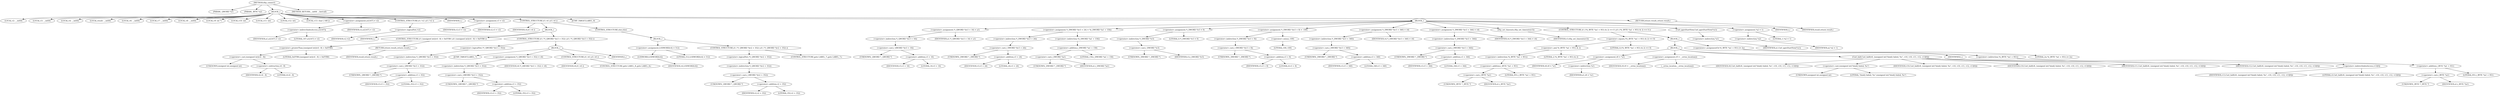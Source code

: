 digraph tftp_connect {  
"1000113" [label = "(METHOD,tftp_connect)" ]
"1000114" [label = "(PARAM,_QWORD *a1)" ]
"1000115" [label = "(PARAM,_BYTE *a2)" ]
"1000116" [label = "(BLOCK,,)" ]
"1000117" [label = "(LOCAL,v2: __int64)" ]
"1000118" [label = "(LOCAL,v3: __int64)" ]
"1000119" [label = "(LOCAL,v4: __int64)" ]
"1000120" [label = "(LOCAL,result: __int64)" ]
"1000121" [label = "(LOCAL,v6: __int64)" ]
"1000122" [label = "(LOCAL,v7: __int64)" ]
"1000123" [label = "(LOCAL,v8: __int64)" ]
"1000124" [label = "(LOCAL,v9: int *)" ]
"1000125" [label = "(LOCAL,v10: int)" ]
"1000126" [label = "(LOCAL,v11: int)" ]
"1000127" [label = "(LOCAL,v12: int)" ]
"1000128" [label = "(LOCAL,v13: char [ 168 ])" ]
"1000129" [label = "(<operator>.assignment,a1[167] = v2)" ]
"1000130" [label = "(<operator>.indirectIndexAccess,a1[167])" ]
"1000131" [label = "(IDENTIFIER,a1,a1[167] = v2)" ]
"1000132" [label = "(LITERAL,167,a1[167] = v2)" ]
"1000133" [label = "(IDENTIFIER,v2,a1[167] = v2)" ]
"1000134" [label = "(CONTROL_STRUCTURE,if ( !v2 ),if ( !v2 ))" ]
"1000135" [label = "(<operator>.logicalNot,!v2)" ]
"1000136" [label = "(IDENTIFIER,v2,!v2)" ]
"1000137" [label = "(IDENTIFIER,L,)" ]
"1000138" [label = "(<operator>.assignment,v3 = v2)" ]
"1000139" [label = "(IDENTIFIER,v3,v3 = v2)" ]
"1000140" [label = "(IDENTIFIER,v2,v3 = v2)" ]
"1000141" [label = "(CONTROL_STRUCTURE,if ( v4 ),if ( v4 ))" ]
"1000142" [label = "(IDENTIFIER,v4,if ( v4 ))" ]
"1000143" [label = "(BLOCK,,)" ]
"1000144" [label = "(IDENTIFIER,L,)" ]
"1000145" [label = "(CONTROL_STRUCTURE,if ( (unsigned int)(v4 - 8) > 0xFFB0 ),if ( (unsigned int)(v4 - 8) > 0xFFB0 ))" ]
"1000146" [label = "(<operator>.greaterThan,(unsigned int)(v4 - 8) > 0xFFB0)" ]
"1000147" [label = "(<operator>.cast,(unsigned int)(v4 - 8))" ]
"1000148" [label = "(UNKNOWN,unsigned int,unsigned int)" ]
"1000149" [label = "(<operator>.subtraction,v4 - 8)" ]
"1000150" [label = "(IDENTIFIER,v4,v4 - 8)" ]
"1000151" [label = "(LITERAL,8,v4 - 8)" ]
"1000152" [label = "(LITERAL,0xFFB0,(unsigned int)(v4 - 8) > 0xFFB0)" ]
"1000153" [label = "(RETURN,return result;,return result;)" ]
"1000154" [label = "(IDENTIFIER,result,return result;)" ]
"1000155" [label = "(CONTROL_STRUCTURE,if ( !*(_QWORD *)(v3 + 352) ),if ( !*(_QWORD *)(v3 + 352) ))" ]
"1000156" [label = "(<operator>.logicalNot,!*(_QWORD *)(v3 + 352))" ]
"1000157" [label = "(<operator>.indirection,*(_QWORD *)(v3 + 352))" ]
"1000158" [label = "(<operator>.cast,(_QWORD *)(v3 + 352))" ]
"1000159" [label = "(UNKNOWN,_QWORD *,_QWORD *)" ]
"1000160" [label = "(<operator>.addition,v3 + 352)" ]
"1000161" [label = "(IDENTIFIER,v3,v3 + 352)" ]
"1000162" [label = "(LITERAL,352,v3 + 352)" ]
"1000163" [label = "(BLOCK,,)" ]
"1000164" [label = "(JUMP_TARGET,LABEL_7)" ]
"1000165" [label = "(<operator>.assignment,*(_QWORD *)(v3 + 352) = v6)" ]
"1000166" [label = "(<operator>.indirection,*(_QWORD *)(v3 + 352))" ]
"1000167" [label = "(<operator>.cast,(_QWORD *)(v3 + 352))" ]
"1000168" [label = "(UNKNOWN,_QWORD *,_QWORD *)" ]
"1000169" [label = "(<operator>.addition,v3 + 352)" ]
"1000170" [label = "(IDENTIFIER,v3,v3 + 352)" ]
"1000171" [label = "(LITERAL,352,v3 + 352)" ]
"1000172" [label = "(IDENTIFIER,v6,*(_QWORD *)(v3 + 352) = v6)" ]
"1000173" [label = "(CONTROL_STRUCTURE,if ( v6 ),if ( v6 ))" ]
"1000174" [label = "(IDENTIFIER,v6,if ( v6 ))" ]
"1000175" [label = "(CONTROL_STRUCTURE,goto LABEL_8;,goto LABEL_8;)" ]
"1000176" [label = "(IDENTIFIER,L,)" ]
"1000177" [label = "(CONTROL_STRUCTURE,else,else)" ]
"1000178" [label = "(BLOCK,,)" ]
"1000179" [label = "(<operator>.assignment,LODWORD(v4) = 512)" ]
"1000180" [label = "(LODWORD,LODWORD(v4))" ]
"1000181" [label = "(IDENTIFIER,v4,LODWORD(v4))" ]
"1000182" [label = "(LITERAL,512,LODWORD(v4) = 512)" ]
"1000183" [label = "(CONTROL_STRUCTURE,if ( !*(_QWORD *)(v2 + 352) ),if ( !*(_QWORD *)(v2 + 352) ))" ]
"1000184" [label = "(<operator>.logicalNot,!*(_QWORD *)(v2 + 352))" ]
"1000185" [label = "(<operator>.indirection,*(_QWORD *)(v2 + 352))" ]
"1000186" [label = "(<operator>.cast,(_QWORD *)(v2 + 352))" ]
"1000187" [label = "(UNKNOWN,_QWORD *,_QWORD *)" ]
"1000188" [label = "(<operator>.addition,v2 + 352)" ]
"1000189" [label = "(IDENTIFIER,v2,v2 + 352)" ]
"1000190" [label = "(LITERAL,352,v2 + 352)" ]
"1000191" [label = "(CONTROL_STRUCTURE,goto LABEL_7;,goto LABEL_7;)" ]
"1000192" [label = "(JUMP_TARGET,LABEL_8)" ]
"1000193" [label = "(BLOCK,,)" ]
"1000194" [label = "(<operator>.assignment,*(_QWORD *)(v3 + 16) = a1)" ]
"1000195" [label = "(<operator>.indirection,*(_QWORD *)(v3 + 16))" ]
"1000196" [label = "(<operator>.cast,(_QWORD *)(v3 + 16))" ]
"1000197" [label = "(UNKNOWN,_QWORD *,_QWORD *)" ]
"1000198" [label = "(<operator>.addition,v3 + 16)" ]
"1000199" [label = "(IDENTIFIER,v3,v3 + 16)" ]
"1000200" [label = "(LITERAL,16,v3 + 16)" ]
"1000201" [label = "(IDENTIFIER,a1,*(_QWORD *)(v3 + 16) = a1)" ]
"1000202" [label = "(<operator>.assignment,*(_DWORD *)(v3 + 24) = *((_DWORD *)a1 + 156))" ]
"1000203" [label = "(<operator>.indirection,*(_DWORD *)(v3 + 24))" ]
"1000204" [label = "(<operator>.cast,(_DWORD *)(v3 + 24))" ]
"1000205" [label = "(UNKNOWN,_DWORD *,_DWORD *)" ]
"1000206" [label = "(<operator>.addition,v3 + 24)" ]
"1000207" [label = "(IDENTIFIER,v3,v3 + 24)" ]
"1000208" [label = "(LITERAL,24,v3 + 24)" ]
"1000209" [label = "(<operator>.indirection,*((_DWORD *)a1 + 156))" ]
"1000210" [label = "(<operator>.addition,(_DWORD *)a1 + 156)" ]
"1000211" [label = "(<operator>.cast,(_DWORD *)a1)" ]
"1000212" [label = "(UNKNOWN,_DWORD *,_DWORD *)" ]
"1000213" [label = "(IDENTIFIER,a1,(_DWORD *)a1)" ]
"1000214" [label = "(LITERAL,156,(_DWORD *)a1 + 156)" ]
"1000215" [label = "(<operator>.assignment,*(_DWORD *)v3 = 0)" ]
"1000216" [label = "(<operator>.indirection,*(_DWORD *)v3)" ]
"1000217" [label = "(<operator>.cast,(_DWORD *)v3)" ]
"1000218" [label = "(UNKNOWN,_DWORD *,_DWORD *)" ]
"1000219" [label = "(IDENTIFIER,v3,(_DWORD *)v3)" ]
"1000220" [label = "(LITERAL,0,*(_DWORD *)v3 = 0)" ]
"1000221" [label = "(<operator>.assignment,*(_DWORD *)(v3 + 8) = -100)" ]
"1000222" [label = "(<operator>.indirection,*(_DWORD *)(v3 + 8))" ]
"1000223" [label = "(<operator>.cast,(_DWORD *)(v3 + 8))" ]
"1000224" [label = "(UNKNOWN,_DWORD *,_DWORD *)" ]
"1000225" [label = "(<operator>.addition,v3 + 8)" ]
"1000226" [label = "(IDENTIFIER,v3,v3 + 8)" ]
"1000227" [label = "(LITERAL,8,v3 + 8)" ]
"1000228" [label = "(<operator>.minus,-100)" ]
"1000229" [label = "(LITERAL,100,-100)" ]
"1000230" [label = "(<operator>.assignment,*(_DWORD *)(v3 + 340) = v4)" ]
"1000231" [label = "(<operator>.indirection,*(_DWORD *)(v3 + 340))" ]
"1000232" [label = "(<operator>.cast,(_DWORD *)(v3 + 340))" ]
"1000233" [label = "(UNKNOWN,_DWORD *,_DWORD *)" ]
"1000234" [label = "(<operator>.addition,v3 + 340)" ]
"1000235" [label = "(IDENTIFIER,v3,v3 + 340)" ]
"1000236" [label = "(LITERAL,340,v3 + 340)" ]
"1000237" [label = "(IDENTIFIER,v4,*(_DWORD *)(v3 + 340) = v4)" ]
"1000238" [label = "(<operator>.assignment,*(_DWORD *)(v3 + 344) = v4)" ]
"1000239" [label = "(<operator>.indirection,*(_DWORD *)(v3 + 344))" ]
"1000240" [label = "(<operator>.cast,(_DWORD *)(v3 + 344))" ]
"1000241" [label = "(UNKNOWN,_DWORD *,_DWORD *)" ]
"1000242" [label = "(<operator>.addition,v3 + 344)" ]
"1000243" [label = "(IDENTIFIER,v3,v3 + 344)" ]
"1000244" [label = "(LITERAL,344,v3 + 344)" ]
"1000245" [label = "(IDENTIFIER,v4,*(_DWORD *)(v3 + 344) = v4)" ]
"1000246" [label = "(tftp_set_timeouts,tftp_set_timeouts(v3))" ]
"1000247" [label = "(IDENTIFIER,v3,tftp_set_timeouts(v3))" ]
"1000248" [label = "(CONTROL_STRUCTURE,if ( (*((_BYTE *)a1 + 951) & 2) == 0 ),if ( (*((_BYTE *)a1 + 951) & 2) == 0 ))" ]
"1000249" [label = "(<operator>.equals,(*((_BYTE *)a1 + 951) & 2) == 0)" ]
"1000250" [label = "(<operator>.and,*((_BYTE *)a1 + 951) & 2)" ]
"1000251" [label = "(<operator>.indirection,*((_BYTE *)a1 + 951))" ]
"1000252" [label = "(<operator>.addition,(_BYTE *)a1 + 951)" ]
"1000253" [label = "(<operator>.cast,(_BYTE *)a1)" ]
"1000254" [label = "(UNKNOWN,_BYTE *,_BYTE *)" ]
"1000255" [label = "(IDENTIFIER,a1,(_BYTE *)a1)" ]
"1000256" [label = "(LITERAL,951,(_BYTE *)a1 + 951)" ]
"1000257" [label = "(LITERAL,2,*((_BYTE *)a1 + 951) & 2)" ]
"1000258" [label = "(LITERAL,0,(*((_BYTE *)a1 + 951) & 2) == 0)" ]
"1000259" [label = "(BLOCK,,)" ]
"1000260" [label = "(BLOCK,,)" ]
"1000261" [label = "(<operator>.assignment,v8 = *a1)" ]
"1000262" [label = "(IDENTIFIER,v8,v8 = *a1)" ]
"1000263" [label = "(<operator>.indirection,*a1)" ]
"1000264" [label = "(IDENTIFIER,a1,v8 = *a1)" ]
"1000265" [label = "(<operator>.assignment,v9 = __errno_location())" ]
"1000266" [label = "(IDENTIFIER,v9,v9 = __errno_location())" ]
"1000267" [label = "(__errno_location,__errno_location())" ]
"1000268" [label = "(Curl_failf,Curl_failf(v8, (unsigned int)\"bind() failed; %s\", v10, v10, v11, v12, v13[0]))" ]
"1000269" [label = "(IDENTIFIER,v8,Curl_failf(v8, (unsigned int)\"bind() failed; %s\", v10, v10, v11, v12, v13[0]))" ]
"1000270" [label = "(<operator>.cast,(unsigned int)\"bind() failed; %s\")" ]
"1000271" [label = "(UNKNOWN,unsigned int,unsigned int)" ]
"1000272" [label = "(LITERAL,\"bind() failed; %s\",(unsigned int)\"bind() failed; %s\")" ]
"1000273" [label = "(IDENTIFIER,v10,Curl_failf(v8, (unsigned int)\"bind() failed; %s\", v10, v10, v11, v12, v13[0]))" ]
"1000274" [label = "(IDENTIFIER,v10,Curl_failf(v8, (unsigned int)\"bind() failed; %s\", v10, v10, v11, v12, v13[0]))" ]
"1000275" [label = "(IDENTIFIER,v11,Curl_failf(v8, (unsigned int)\"bind() failed; %s\", v10, v10, v11, v12, v13[0]))" ]
"1000276" [label = "(IDENTIFIER,v12,Curl_failf(v8, (unsigned int)\"bind() failed; %s\", v10, v10, v11, v12, v13[0]))" ]
"1000277" [label = "(<operator>.indirectIndexAccess,v13[0])" ]
"1000278" [label = "(IDENTIFIER,v13,Curl_failf(v8, (unsigned int)\"bind() failed; %s\", v10, v10, v11, v12, v13[0]))" ]
"1000279" [label = "(LITERAL,0,Curl_failf(v8, (unsigned int)\"bind() failed; %s\", v10, v10, v11, v12, v13[0]))" ]
"1000280" [label = "(IDENTIFIER,L,)" ]
"1000281" [label = "(<operators>.assignmentOr,*((_BYTE *)a1 + 951) |= 2u)" ]
"1000282" [label = "(<operator>.indirection,*((_BYTE *)a1 + 951))" ]
"1000283" [label = "(<operator>.addition,(_BYTE *)a1 + 951)" ]
"1000284" [label = "(<operator>.cast,(_BYTE *)a1)" ]
"1000285" [label = "(UNKNOWN,_BYTE *,_BYTE *)" ]
"1000286" [label = "(IDENTIFIER,a1,(_BYTE *)a1)" ]
"1000287" [label = "(LITERAL,951,(_BYTE *)a1 + 951)" ]
"1000288" [label = "(LITERAL,2u,*((_BYTE *)a1 + 951) |= 2u)" ]
"1000289" [label = "(Curl_pgrsStartNow,Curl_pgrsStartNow(*a1))" ]
"1000290" [label = "(<operator>.indirection,*a1)" ]
"1000291" [label = "(IDENTIFIER,a1,Curl_pgrsStartNow(*a1))" ]
"1000292" [label = "(<operator>.assignment,*a2 = 1)" ]
"1000293" [label = "(<operator>.indirection,*a2)" ]
"1000294" [label = "(IDENTIFIER,a2,*a2 = 1)" ]
"1000295" [label = "(LITERAL,1,*a2 = 1)" ]
"1000296" [label = "(IDENTIFIER,L,)" ]
"1000297" [label = "(RETURN,return result;,return result;)" ]
"1000298" [label = "(IDENTIFIER,result,return result;)" ]
"1000299" [label = "(METHOD_RETURN,__int64 __fastcall)" ]
  "1000113" -> "1000114" 
  "1000113" -> "1000115" 
  "1000113" -> "1000116" 
  "1000113" -> "1000299" 
  "1000116" -> "1000117" 
  "1000116" -> "1000118" 
  "1000116" -> "1000119" 
  "1000116" -> "1000120" 
  "1000116" -> "1000121" 
  "1000116" -> "1000122" 
  "1000116" -> "1000123" 
  "1000116" -> "1000124" 
  "1000116" -> "1000125" 
  "1000116" -> "1000126" 
  "1000116" -> "1000127" 
  "1000116" -> "1000128" 
  "1000116" -> "1000129" 
  "1000116" -> "1000134" 
  "1000116" -> "1000137" 
  "1000116" -> "1000138" 
  "1000116" -> "1000141" 
  "1000116" -> "1000192" 
  "1000116" -> "1000193" 
  "1000116" -> "1000297" 
  "1000129" -> "1000130" 
  "1000129" -> "1000133" 
  "1000130" -> "1000131" 
  "1000130" -> "1000132" 
  "1000134" -> "1000135" 
  "1000135" -> "1000136" 
  "1000138" -> "1000139" 
  "1000138" -> "1000140" 
  "1000141" -> "1000142" 
  "1000141" -> "1000143" 
  "1000141" -> "1000177" 
  "1000143" -> "1000144" 
  "1000143" -> "1000145" 
  "1000143" -> "1000155" 
  "1000145" -> "1000146" 
  "1000145" -> "1000153" 
  "1000146" -> "1000147" 
  "1000146" -> "1000152" 
  "1000147" -> "1000148" 
  "1000147" -> "1000149" 
  "1000149" -> "1000150" 
  "1000149" -> "1000151" 
  "1000153" -> "1000154" 
  "1000155" -> "1000156" 
  "1000155" -> "1000163" 
  "1000156" -> "1000157" 
  "1000157" -> "1000158" 
  "1000158" -> "1000159" 
  "1000158" -> "1000160" 
  "1000160" -> "1000161" 
  "1000160" -> "1000162" 
  "1000163" -> "1000164" 
  "1000163" -> "1000165" 
  "1000163" -> "1000173" 
  "1000163" -> "1000176" 
  "1000165" -> "1000166" 
  "1000165" -> "1000172" 
  "1000166" -> "1000167" 
  "1000167" -> "1000168" 
  "1000167" -> "1000169" 
  "1000169" -> "1000170" 
  "1000169" -> "1000171" 
  "1000173" -> "1000174" 
  "1000173" -> "1000175" 
  "1000177" -> "1000178" 
  "1000178" -> "1000179" 
  "1000178" -> "1000183" 
  "1000179" -> "1000180" 
  "1000179" -> "1000182" 
  "1000180" -> "1000181" 
  "1000183" -> "1000184" 
  "1000183" -> "1000191" 
  "1000184" -> "1000185" 
  "1000185" -> "1000186" 
  "1000186" -> "1000187" 
  "1000186" -> "1000188" 
  "1000188" -> "1000189" 
  "1000188" -> "1000190" 
  "1000193" -> "1000194" 
  "1000193" -> "1000202" 
  "1000193" -> "1000215" 
  "1000193" -> "1000221" 
  "1000193" -> "1000230" 
  "1000193" -> "1000238" 
  "1000193" -> "1000246" 
  "1000193" -> "1000248" 
  "1000193" -> "1000289" 
  "1000193" -> "1000292" 
  "1000193" -> "1000296" 
  "1000194" -> "1000195" 
  "1000194" -> "1000201" 
  "1000195" -> "1000196" 
  "1000196" -> "1000197" 
  "1000196" -> "1000198" 
  "1000198" -> "1000199" 
  "1000198" -> "1000200" 
  "1000202" -> "1000203" 
  "1000202" -> "1000209" 
  "1000203" -> "1000204" 
  "1000204" -> "1000205" 
  "1000204" -> "1000206" 
  "1000206" -> "1000207" 
  "1000206" -> "1000208" 
  "1000209" -> "1000210" 
  "1000210" -> "1000211" 
  "1000210" -> "1000214" 
  "1000211" -> "1000212" 
  "1000211" -> "1000213" 
  "1000215" -> "1000216" 
  "1000215" -> "1000220" 
  "1000216" -> "1000217" 
  "1000217" -> "1000218" 
  "1000217" -> "1000219" 
  "1000221" -> "1000222" 
  "1000221" -> "1000228" 
  "1000222" -> "1000223" 
  "1000223" -> "1000224" 
  "1000223" -> "1000225" 
  "1000225" -> "1000226" 
  "1000225" -> "1000227" 
  "1000228" -> "1000229" 
  "1000230" -> "1000231" 
  "1000230" -> "1000237" 
  "1000231" -> "1000232" 
  "1000232" -> "1000233" 
  "1000232" -> "1000234" 
  "1000234" -> "1000235" 
  "1000234" -> "1000236" 
  "1000238" -> "1000239" 
  "1000238" -> "1000245" 
  "1000239" -> "1000240" 
  "1000240" -> "1000241" 
  "1000240" -> "1000242" 
  "1000242" -> "1000243" 
  "1000242" -> "1000244" 
  "1000246" -> "1000247" 
  "1000248" -> "1000249" 
  "1000248" -> "1000259" 
  "1000249" -> "1000250" 
  "1000249" -> "1000258" 
  "1000250" -> "1000251" 
  "1000250" -> "1000257" 
  "1000251" -> "1000252" 
  "1000252" -> "1000253" 
  "1000252" -> "1000256" 
  "1000253" -> "1000254" 
  "1000253" -> "1000255" 
  "1000259" -> "1000260" 
  "1000259" -> "1000281" 
  "1000260" -> "1000261" 
  "1000260" -> "1000265" 
  "1000260" -> "1000268" 
  "1000260" -> "1000280" 
  "1000261" -> "1000262" 
  "1000261" -> "1000263" 
  "1000263" -> "1000264" 
  "1000265" -> "1000266" 
  "1000265" -> "1000267" 
  "1000268" -> "1000269" 
  "1000268" -> "1000270" 
  "1000268" -> "1000273" 
  "1000268" -> "1000274" 
  "1000268" -> "1000275" 
  "1000268" -> "1000276" 
  "1000268" -> "1000277" 
  "1000270" -> "1000271" 
  "1000270" -> "1000272" 
  "1000277" -> "1000278" 
  "1000277" -> "1000279" 
  "1000281" -> "1000282" 
  "1000281" -> "1000288" 
  "1000282" -> "1000283" 
  "1000283" -> "1000284" 
  "1000283" -> "1000287" 
  "1000284" -> "1000285" 
  "1000284" -> "1000286" 
  "1000289" -> "1000290" 
  "1000290" -> "1000291" 
  "1000292" -> "1000293" 
  "1000292" -> "1000295" 
  "1000293" -> "1000294" 
  "1000297" -> "1000298" 
}
